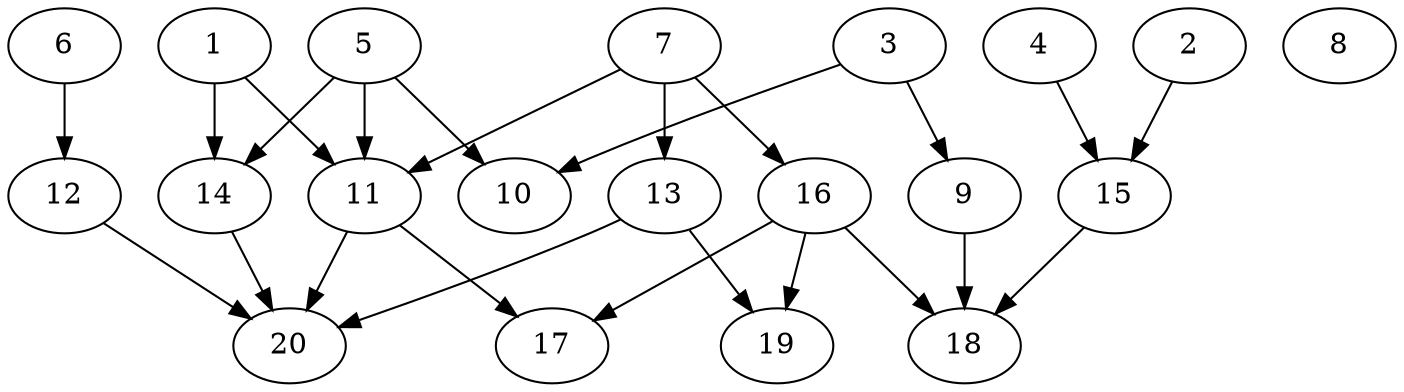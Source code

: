 // DAG automatically generated by daggen at Sat Jul 27 15:38:13 2019
// ./daggen --dot -n 20 --ccr 0.5 --fat 0.6 --regular 0.5 --density 0.4 --mindata 5242880 --maxdata 52428800 
digraph G {
  1 [size="35084288", alpha="0.06", expect_size="17542144"] 
  1 -> 11 [size ="17542144"]
  1 -> 14 [size ="17542144"]
  2 [size="104132608", alpha="0.02", expect_size="52066304"] 
  2 -> 15 [size ="52066304"]
  3 [size="97009664", alpha="0.20", expect_size="48504832"] 
  3 -> 9 [size ="48504832"]
  3 -> 10 [size ="48504832"]
  4 [size="63012864", alpha="0.05", expect_size="31506432"] 
  4 -> 15 [size ="31506432"]
  5 [size="27359232", alpha="0.03", expect_size="13679616"] 
  5 -> 10 [size ="13679616"]
  5 -> 11 [size ="13679616"]
  5 -> 14 [size ="13679616"]
  6 [size="73773056", alpha="0.06", expect_size="36886528"] 
  6 -> 12 [size ="36886528"]
  7 [size="60700672", alpha="0.20", expect_size="30350336"] 
  7 -> 11 [size ="30350336"]
  7 -> 13 [size ="30350336"]
  7 -> 16 [size ="30350336"]
  8 [size="100366336", alpha="0.03", expect_size="50183168"] 
  9 [size="87711744", alpha="0.05", expect_size="43855872"] 
  9 -> 18 [size ="43855872"]
  10 [size="44265472", alpha="0.01", expect_size="22132736"] 
  11 [size="34199552", alpha="0.12", expect_size="17099776"] 
  11 -> 17 [size ="17099776"]
  11 -> 20 [size ="17099776"]
  12 [size="60872704", alpha="0.08", expect_size="30436352"] 
  12 -> 20 [size ="30436352"]
  13 [size="68407296", alpha="0.17", expect_size="34203648"] 
  13 -> 19 [size ="34203648"]
  13 -> 20 [size ="34203648"]
  14 [size="68399104", alpha="0.00", expect_size="34199552"] 
  14 -> 20 [size ="34199552"]
  15 [size="89790464", alpha="0.10", expect_size="44895232"] 
  15 -> 18 [size ="44895232"]
  16 [size="11857920", alpha="0.07", expect_size="5928960"] 
  16 -> 17 [size ="5928960"]
  16 -> 18 [size ="5928960"]
  16 -> 19 [size ="5928960"]
  17 [size="38230016", alpha="0.05", expect_size="19115008"] 
  18 [size="35940352", alpha="0.20", expect_size="17970176"] 
  19 [size="48492544", alpha="0.16", expect_size="24246272"] 
  20 [size="69918720", alpha="0.10", expect_size="34959360"] 
}
